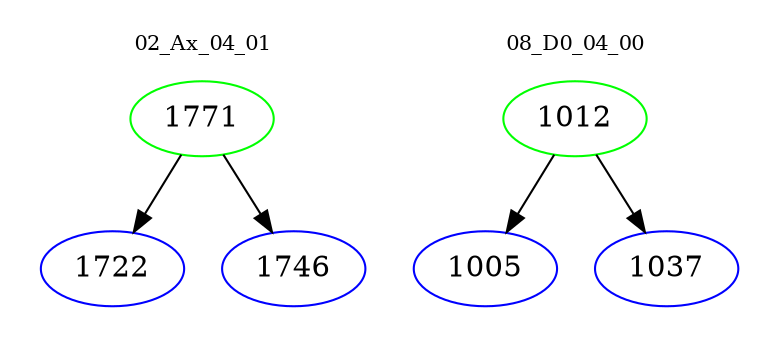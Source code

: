 digraph{
subgraph cluster_0 {
color = white
label = "02_Ax_04_01";
fontsize=10;
T0_1771 [label="1771", color="green"]
T0_1771 -> T0_1722 [color="black"]
T0_1722 [label="1722", color="blue"]
T0_1771 -> T0_1746 [color="black"]
T0_1746 [label="1746", color="blue"]
}
subgraph cluster_1 {
color = white
label = "08_D0_04_00";
fontsize=10;
T1_1012 [label="1012", color="green"]
T1_1012 -> T1_1005 [color="black"]
T1_1005 [label="1005", color="blue"]
T1_1012 -> T1_1037 [color="black"]
T1_1037 [label="1037", color="blue"]
}
}
